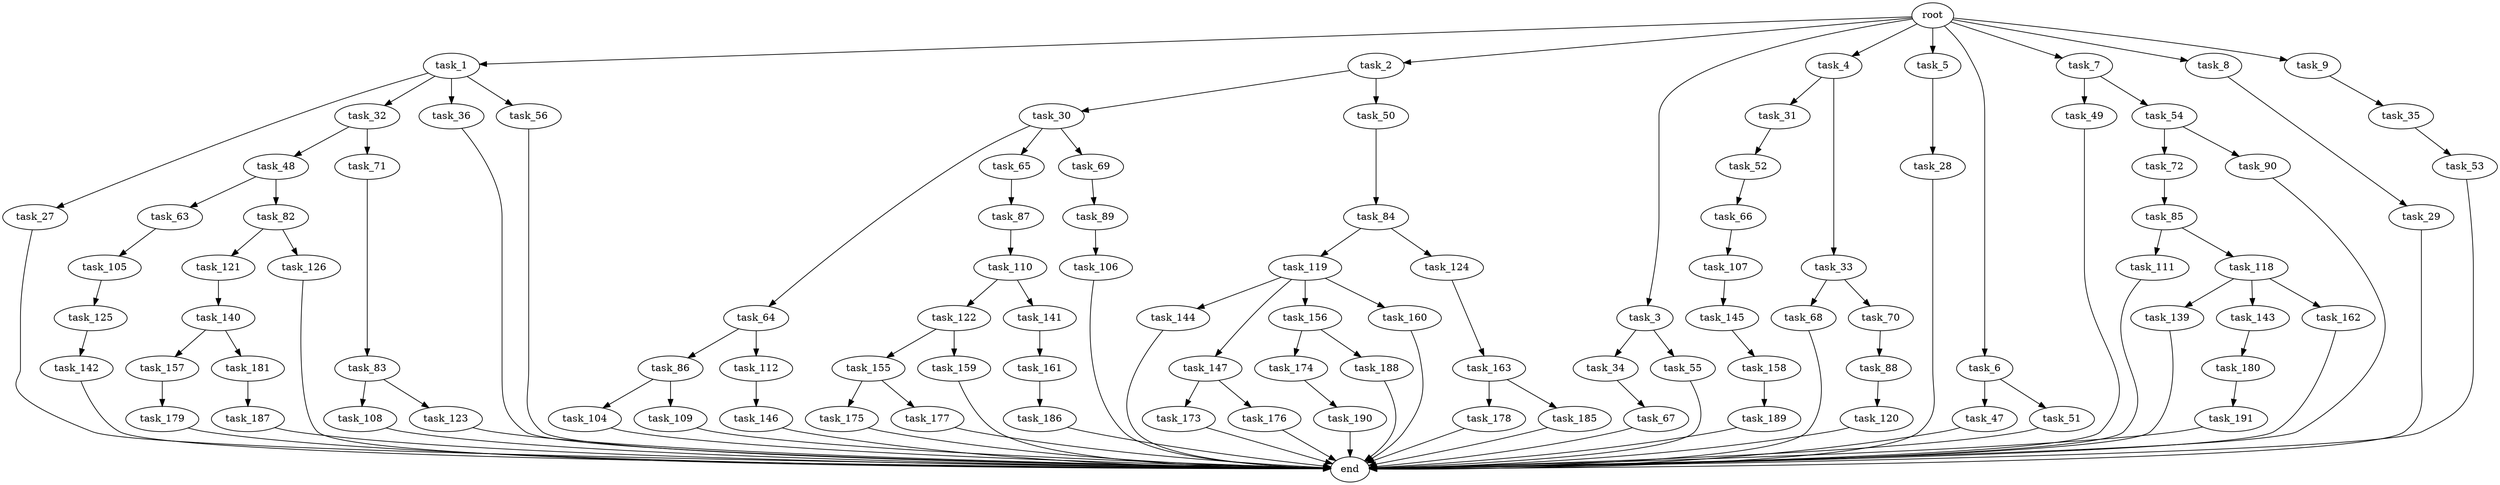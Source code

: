 digraph G {
  root [size="0.000000"];
  task_1 [size="102.400000"];
  task_2 [size="102.400000"];
  task_3 [size="102.400000"];
  task_4 [size="102.400000"];
  task_5 [size="102.400000"];
  task_6 [size="102.400000"];
  task_7 [size="102.400000"];
  task_8 [size="102.400000"];
  task_9 [size="102.400000"];
  task_27 [size="21474836480.000000"];
  task_28 [size="69578470195.199997"];
  task_29 [size="85899345920.000000"];
  task_30 [size="13743895347.200001"];
  task_31 [size="30923764531.200001"];
  task_32 [size="21474836480.000000"];
  task_33 [size="30923764531.200001"];
  task_34 [size="42090679500.800003"];
  task_35 [size="54975581388.800003"];
  task_36 [size="21474836480.000000"];
  task_47 [size="7730941132.800000"];
  task_48 [size="21474836480.000000"];
  task_49 [size="30923764531.200001"];
  task_50 [size="13743895347.200001"];
  task_51 [size="7730941132.800000"];
  task_52 [size="21474836480.000000"];
  task_53 [size="7730941132.800000"];
  task_54 [size="30923764531.200001"];
  task_55 [size="42090679500.800003"];
  task_56 [size="21474836480.000000"];
  task_63 [size="69578470195.199997"];
  task_64 [size="85899345920.000000"];
  task_65 [size="85899345920.000000"];
  task_66 [size="21474836480.000000"];
  task_67 [size="7730941132.800000"];
  task_68 [size="30923764531.200001"];
  task_69 [size="85899345920.000000"];
  task_70 [size="30923764531.200001"];
  task_71 [size="21474836480.000000"];
  task_72 [size="85899345920.000000"];
  task_82 [size="69578470195.199997"];
  task_83 [size="69578470195.199997"];
  task_84 [size="54975581388.800003"];
  task_85 [size="69578470195.199997"];
  task_86 [size="30923764531.200001"];
  task_87 [size="7730941132.800000"];
  task_88 [size="3435973836.800000"];
  task_89 [size="21474836480.000000"];
  task_90 [size="85899345920.000000"];
  task_104 [size="54975581388.800003"];
  task_105 [size="54975581388.800003"];
  task_106 [size="30923764531.200001"];
  task_107 [size="30923764531.200001"];
  task_108 [size="54975581388.800003"];
  task_109 [size="54975581388.800003"];
  task_110 [size="54975581388.800003"];
  task_111 [size="21474836480.000000"];
  task_112 [size="30923764531.200001"];
  task_118 [size="21474836480.000000"];
  task_119 [size="3435973836.800000"];
  task_120 [size="85899345920.000000"];
  task_121 [size="7730941132.800000"];
  task_122 [size="42090679500.800003"];
  task_123 [size="54975581388.800003"];
  task_124 [size="3435973836.800000"];
  task_125 [size="13743895347.200001"];
  task_126 [size="7730941132.800000"];
  task_139 [size="21474836480.000000"];
  task_140 [size="3435973836.800000"];
  task_141 [size="42090679500.800003"];
  task_142 [size="3435973836.800000"];
  task_143 [size="21474836480.000000"];
  task_144 [size="3435973836.800000"];
  task_145 [size="54975581388.800003"];
  task_146 [size="21474836480.000000"];
  task_147 [size="3435973836.800000"];
  task_155 [size="42090679500.800003"];
  task_156 [size="3435973836.800000"];
  task_157 [size="42090679500.800003"];
  task_158 [size="3435973836.800000"];
  task_159 [size="42090679500.800003"];
  task_160 [size="3435973836.800000"];
  task_161 [size="42090679500.800003"];
  task_162 [size="21474836480.000000"];
  task_163 [size="21474836480.000000"];
  task_173 [size="13743895347.200001"];
  task_174 [size="13743895347.200001"];
  task_175 [size="3435973836.800000"];
  task_176 [size="13743895347.200001"];
  task_177 [size="3435973836.800000"];
  task_178 [size="85899345920.000000"];
  task_179 [size="7730941132.800000"];
  task_180 [size="54975581388.800003"];
  task_181 [size="42090679500.800003"];
  task_185 [size="85899345920.000000"];
  task_186 [size="30923764531.200001"];
  task_187 [size="30923764531.200001"];
  task_188 [size="13743895347.200001"];
  task_189 [size="69578470195.199997"];
  task_190 [size="30923764531.200001"];
  task_191 [size="30923764531.200001"];
  end [size="0.000000"];

  root -> task_1 [size="1.000000"];
  root -> task_2 [size="1.000000"];
  root -> task_3 [size="1.000000"];
  root -> task_4 [size="1.000000"];
  root -> task_5 [size="1.000000"];
  root -> task_6 [size="1.000000"];
  root -> task_7 [size="1.000000"];
  root -> task_8 [size="1.000000"];
  root -> task_9 [size="1.000000"];
  task_1 -> task_27 [size="209715200.000000"];
  task_1 -> task_32 [size="209715200.000000"];
  task_1 -> task_36 [size="209715200.000000"];
  task_1 -> task_56 [size="209715200.000000"];
  task_2 -> task_30 [size="134217728.000000"];
  task_2 -> task_50 [size="134217728.000000"];
  task_3 -> task_34 [size="411041792.000000"];
  task_3 -> task_55 [size="411041792.000000"];
  task_4 -> task_31 [size="301989888.000000"];
  task_4 -> task_33 [size="301989888.000000"];
  task_5 -> task_28 [size="679477248.000000"];
  task_6 -> task_47 [size="75497472.000000"];
  task_6 -> task_51 [size="75497472.000000"];
  task_7 -> task_49 [size="301989888.000000"];
  task_7 -> task_54 [size="301989888.000000"];
  task_8 -> task_29 [size="838860800.000000"];
  task_9 -> task_35 [size="536870912.000000"];
  task_27 -> end [size="1.000000"];
  task_28 -> end [size="1.000000"];
  task_29 -> end [size="1.000000"];
  task_30 -> task_64 [size="838860800.000000"];
  task_30 -> task_65 [size="838860800.000000"];
  task_30 -> task_69 [size="838860800.000000"];
  task_31 -> task_52 [size="209715200.000000"];
  task_32 -> task_48 [size="209715200.000000"];
  task_32 -> task_71 [size="209715200.000000"];
  task_33 -> task_68 [size="301989888.000000"];
  task_33 -> task_70 [size="301989888.000000"];
  task_34 -> task_67 [size="75497472.000000"];
  task_35 -> task_53 [size="75497472.000000"];
  task_36 -> end [size="1.000000"];
  task_47 -> end [size="1.000000"];
  task_48 -> task_63 [size="679477248.000000"];
  task_48 -> task_82 [size="679477248.000000"];
  task_49 -> end [size="1.000000"];
  task_50 -> task_84 [size="536870912.000000"];
  task_51 -> end [size="1.000000"];
  task_52 -> task_66 [size="209715200.000000"];
  task_53 -> end [size="1.000000"];
  task_54 -> task_72 [size="838860800.000000"];
  task_54 -> task_90 [size="838860800.000000"];
  task_55 -> end [size="1.000000"];
  task_56 -> end [size="1.000000"];
  task_63 -> task_105 [size="536870912.000000"];
  task_64 -> task_86 [size="301989888.000000"];
  task_64 -> task_112 [size="301989888.000000"];
  task_65 -> task_87 [size="75497472.000000"];
  task_66 -> task_107 [size="301989888.000000"];
  task_67 -> end [size="1.000000"];
  task_68 -> end [size="1.000000"];
  task_69 -> task_89 [size="209715200.000000"];
  task_70 -> task_88 [size="33554432.000000"];
  task_71 -> task_83 [size="679477248.000000"];
  task_72 -> task_85 [size="679477248.000000"];
  task_82 -> task_121 [size="75497472.000000"];
  task_82 -> task_126 [size="75497472.000000"];
  task_83 -> task_108 [size="536870912.000000"];
  task_83 -> task_123 [size="536870912.000000"];
  task_84 -> task_119 [size="33554432.000000"];
  task_84 -> task_124 [size="33554432.000000"];
  task_85 -> task_111 [size="209715200.000000"];
  task_85 -> task_118 [size="209715200.000000"];
  task_86 -> task_104 [size="536870912.000000"];
  task_86 -> task_109 [size="536870912.000000"];
  task_87 -> task_110 [size="536870912.000000"];
  task_88 -> task_120 [size="838860800.000000"];
  task_89 -> task_106 [size="301989888.000000"];
  task_90 -> end [size="1.000000"];
  task_104 -> end [size="1.000000"];
  task_105 -> task_125 [size="134217728.000000"];
  task_106 -> end [size="1.000000"];
  task_107 -> task_145 [size="536870912.000000"];
  task_108 -> end [size="1.000000"];
  task_109 -> end [size="1.000000"];
  task_110 -> task_122 [size="411041792.000000"];
  task_110 -> task_141 [size="411041792.000000"];
  task_111 -> end [size="1.000000"];
  task_112 -> task_146 [size="209715200.000000"];
  task_118 -> task_139 [size="209715200.000000"];
  task_118 -> task_143 [size="209715200.000000"];
  task_118 -> task_162 [size="209715200.000000"];
  task_119 -> task_144 [size="33554432.000000"];
  task_119 -> task_147 [size="33554432.000000"];
  task_119 -> task_156 [size="33554432.000000"];
  task_119 -> task_160 [size="33554432.000000"];
  task_120 -> end [size="1.000000"];
  task_121 -> task_140 [size="33554432.000000"];
  task_122 -> task_155 [size="411041792.000000"];
  task_122 -> task_159 [size="411041792.000000"];
  task_123 -> end [size="1.000000"];
  task_124 -> task_163 [size="209715200.000000"];
  task_125 -> task_142 [size="33554432.000000"];
  task_126 -> end [size="1.000000"];
  task_139 -> end [size="1.000000"];
  task_140 -> task_157 [size="411041792.000000"];
  task_140 -> task_181 [size="411041792.000000"];
  task_141 -> task_161 [size="411041792.000000"];
  task_142 -> end [size="1.000000"];
  task_143 -> task_180 [size="536870912.000000"];
  task_144 -> end [size="1.000000"];
  task_145 -> task_158 [size="33554432.000000"];
  task_146 -> end [size="1.000000"];
  task_147 -> task_173 [size="134217728.000000"];
  task_147 -> task_176 [size="134217728.000000"];
  task_155 -> task_175 [size="33554432.000000"];
  task_155 -> task_177 [size="33554432.000000"];
  task_156 -> task_174 [size="134217728.000000"];
  task_156 -> task_188 [size="134217728.000000"];
  task_157 -> task_179 [size="75497472.000000"];
  task_158 -> task_189 [size="679477248.000000"];
  task_159 -> end [size="1.000000"];
  task_160 -> end [size="1.000000"];
  task_161 -> task_186 [size="301989888.000000"];
  task_162 -> end [size="1.000000"];
  task_163 -> task_178 [size="838860800.000000"];
  task_163 -> task_185 [size="838860800.000000"];
  task_173 -> end [size="1.000000"];
  task_174 -> task_190 [size="301989888.000000"];
  task_175 -> end [size="1.000000"];
  task_176 -> end [size="1.000000"];
  task_177 -> end [size="1.000000"];
  task_178 -> end [size="1.000000"];
  task_179 -> end [size="1.000000"];
  task_180 -> task_191 [size="301989888.000000"];
  task_181 -> task_187 [size="301989888.000000"];
  task_185 -> end [size="1.000000"];
  task_186 -> end [size="1.000000"];
  task_187 -> end [size="1.000000"];
  task_188 -> end [size="1.000000"];
  task_189 -> end [size="1.000000"];
  task_190 -> end [size="1.000000"];
  task_191 -> end [size="1.000000"];
}
